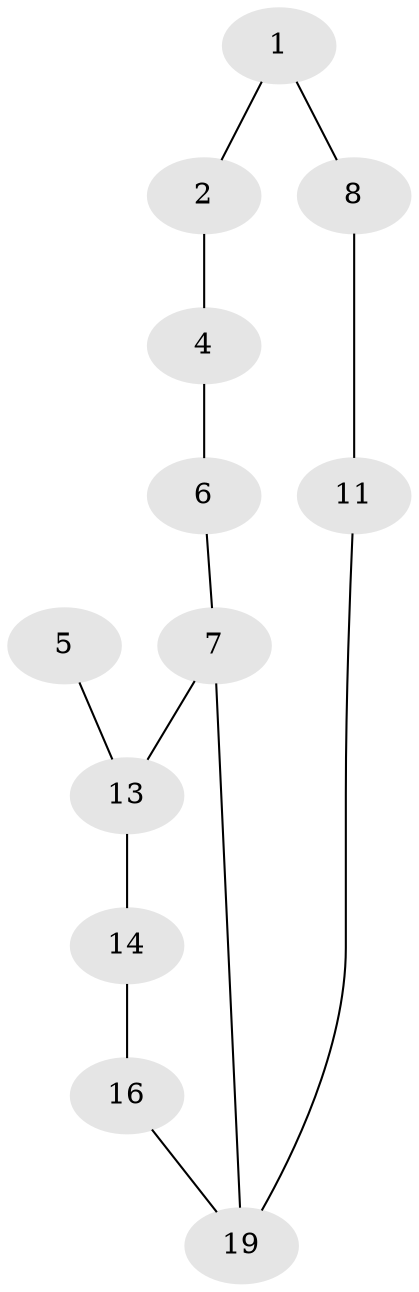 // Generated by graph-tools (version 1.1) at 2025/46/02/15/25 05:46:28]
// undirected, 12 vertices, 13 edges
graph export_dot {
graph [start="1"]
  node [color=gray90,style=filled];
  1 [super="+3"];
  2 [super="+9"];
  4 [super="+10+15"];
  5 [super="+3+18"];
  6 [super="+17"];
  7;
  8 [super="+20"];
  11 [super="+12"];
  13;
  14 [super="+12+15"];
  16 [super="+17"];
  19;
  1 -- 2;
  1 -- 8;
  2 -- 4;
  4 -- 6;
  5 -- 13;
  6 -- 7;
  7 -- 19;
  7 -- 13;
  8 -- 11;
  11 -- 19;
  13 -- 14;
  14 -- 16;
  16 -- 19;
}
